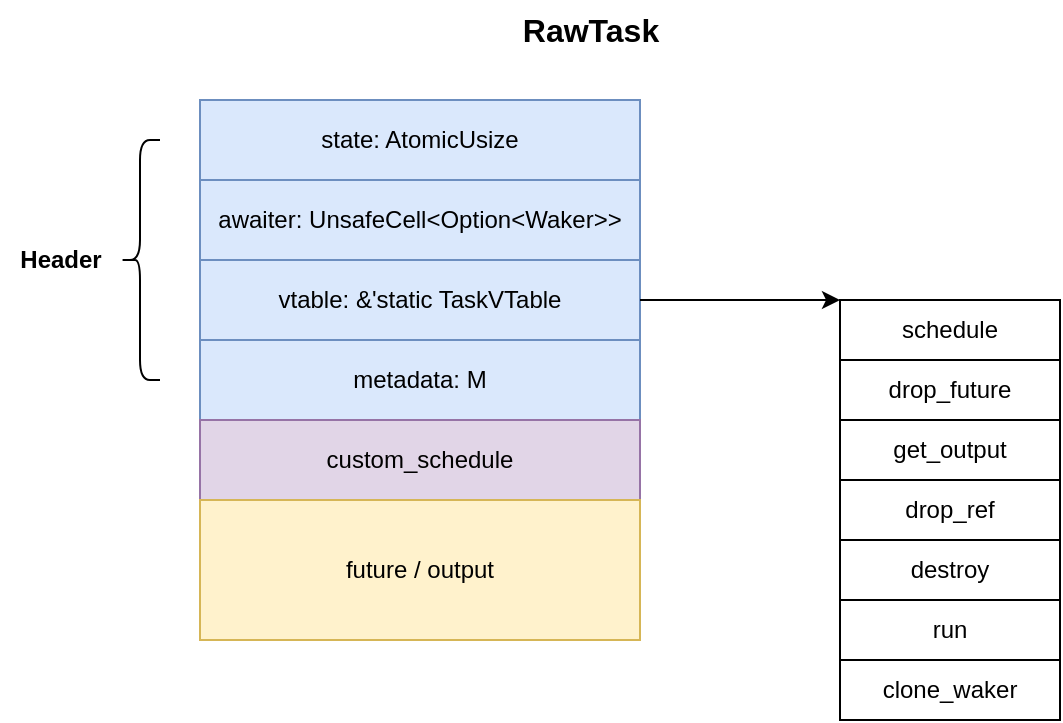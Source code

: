 <mxfile version="24.2.5" type="device">
  <diagram name="第 1 页" id="D4-EVIukx-qc9enkXYYo">
    <mxGraphModel dx="2074" dy="1196" grid="1" gridSize="10" guides="1" tooltips="1" connect="1" arrows="1" fold="1" page="1" pageScale="1" pageWidth="827" pageHeight="1169" math="0" shadow="0">
      <root>
        <mxCell id="0" />
        <mxCell id="1" parent="0" />
        <mxCell id="c8BcG8YW7I5mC54LNEgf-1" value="state: AtomicUsize" style="rounded=0;whiteSpace=wrap;html=1;fillColor=#dae8fc;strokeColor=#6c8ebf;" parent="1" vertex="1">
          <mxGeometry x="290" y="390" width="220" height="40" as="geometry" />
        </mxCell>
        <mxCell id="c8BcG8YW7I5mC54LNEgf-2" value="awaiter: UnsafeCell&amp;lt;Option&amp;lt;Waker&amp;gt;&amp;gt;" style="rounded=0;whiteSpace=wrap;html=1;fillColor=#dae8fc;strokeColor=#6c8ebf;" parent="1" vertex="1">
          <mxGeometry x="290" y="430" width="220" height="40" as="geometry" />
        </mxCell>
        <mxCell id="c8BcG8YW7I5mC54LNEgf-4" value="vtable: &amp;amp;&#39;static TaskVTable" style="rounded=0;whiteSpace=wrap;html=1;fillColor=#dae8fc;strokeColor=#6c8ebf;" parent="1" vertex="1">
          <mxGeometry x="290" y="470" width="220" height="40" as="geometry" />
        </mxCell>
        <mxCell id="c8BcG8YW7I5mC54LNEgf-5" value="metadata: M" style="rounded=0;whiteSpace=wrap;html=1;fillColor=#dae8fc;strokeColor=#6c8ebf;" parent="1" vertex="1">
          <mxGeometry x="290" y="510" width="220" height="40" as="geometry" />
        </mxCell>
        <mxCell id="c8BcG8YW7I5mC54LNEgf-6" value="" style="shape=curlyBracket;whiteSpace=wrap;html=1;rounded=1;labelPosition=left;verticalLabelPosition=middle;align=right;verticalAlign=middle;" parent="1" vertex="1">
          <mxGeometry x="250" y="410" width="20" height="120" as="geometry" />
        </mxCell>
        <mxCell id="c8BcG8YW7I5mC54LNEgf-7" value="Header" style="text;html=1;align=center;verticalAlign=middle;resizable=0;points=[];autosize=1;strokeColor=none;fillColor=none;fontStyle=1" parent="1" vertex="1">
          <mxGeometry x="190" y="455" width="60" height="30" as="geometry" />
        </mxCell>
        <mxCell id="c8BcG8YW7I5mC54LNEgf-8" value="custom_schedule" style="rounded=0;whiteSpace=wrap;html=1;fillColor=#e1d5e7;strokeColor=#9673a6;" parent="1" vertex="1">
          <mxGeometry x="290" y="550" width="220" height="40" as="geometry" />
        </mxCell>
        <mxCell id="c8BcG8YW7I5mC54LNEgf-9" value="future / output" style="rounded=0;whiteSpace=wrap;html=1;fillColor=#fff2cc;strokeColor=#d6b656;" parent="1" vertex="1">
          <mxGeometry x="290" y="590" width="220" height="70" as="geometry" />
        </mxCell>
        <mxCell id="c8BcG8YW7I5mC54LNEgf-10" value="schedule" style="rounded=0;whiteSpace=wrap;html=1;" parent="1" vertex="1">
          <mxGeometry x="610" y="490" width="110" height="30" as="geometry" />
        </mxCell>
        <mxCell id="c8BcG8YW7I5mC54LNEgf-11" value="" style="endArrow=classic;html=1;rounded=0;exitX=1;exitY=0.5;exitDx=0;exitDy=0;" parent="1" source="c8BcG8YW7I5mC54LNEgf-4" edge="1">
          <mxGeometry width="50" height="50" relative="1" as="geometry">
            <mxPoint x="560" y="510" as="sourcePoint" />
            <mxPoint x="610" y="490" as="targetPoint" />
          </mxGeometry>
        </mxCell>
        <mxCell id="c8BcG8YW7I5mC54LNEgf-13" value="drop_future" style="rounded=0;whiteSpace=wrap;html=1;" parent="1" vertex="1">
          <mxGeometry x="610" y="520" width="110" height="30" as="geometry" />
        </mxCell>
        <mxCell id="c8BcG8YW7I5mC54LNEgf-14" value="get_output" style="rounded=0;whiteSpace=wrap;html=1;" parent="1" vertex="1">
          <mxGeometry x="610" y="550" width="110" height="30" as="geometry" />
        </mxCell>
        <mxCell id="c8BcG8YW7I5mC54LNEgf-15" value="drop_ref" style="rounded=0;whiteSpace=wrap;html=1;" parent="1" vertex="1">
          <mxGeometry x="610" y="580" width="110" height="30" as="geometry" />
        </mxCell>
        <mxCell id="c8BcG8YW7I5mC54LNEgf-16" value="destroy" style="rounded=0;whiteSpace=wrap;html=1;" parent="1" vertex="1">
          <mxGeometry x="610" y="610" width="110" height="30" as="geometry" />
        </mxCell>
        <mxCell id="c8BcG8YW7I5mC54LNEgf-17" value="run" style="rounded=0;whiteSpace=wrap;html=1;" parent="1" vertex="1">
          <mxGeometry x="610" y="640" width="110" height="30" as="geometry" />
        </mxCell>
        <mxCell id="c8BcG8YW7I5mC54LNEgf-18" value="clone_waker" style="rounded=0;whiteSpace=wrap;html=1;" parent="1" vertex="1">
          <mxGeometry x="610" y="670" width="110" height="30" as="geometry" />
        </mxCell>
        <mxCell id="c8BcG8YW7I5mC54LNEgf-20" value="RawTask" style="text;html=1;align=center;verticalAlign=middle;resizable=0;points=[];autosize=1;strokeColor=none;fillColor=none;fontStyle=1;fontSize=16;" parent="1" vertex="1">
          <mxGeometry x="440" y="340" width="90" height="30" as="geometry" />
        </mxCell>
      </root>
    </mxGraphModel>
  </diagram>
</mxfile>
